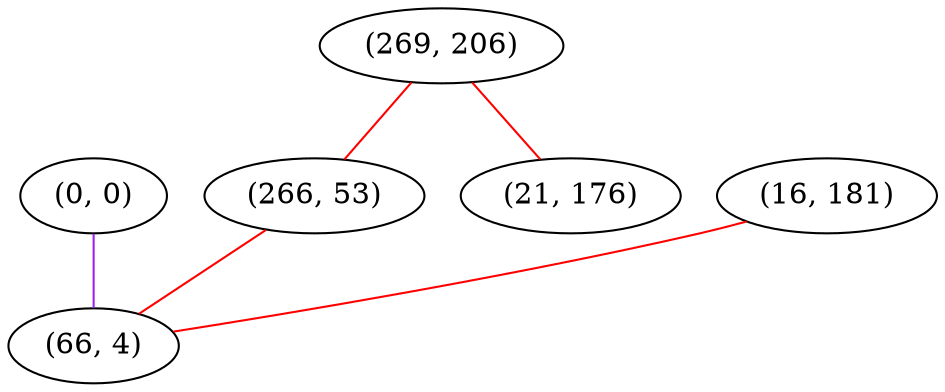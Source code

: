 graph "" {
"(0, 0)";
"(269, 206)";
"(266, 53)";
"(16, 181)";
"(21, 176)";
"(66, 4)";
"(0, 0)" -- "(66, 4)"  [color=purple, key=0, weight=4];
"(269, 206)" -- "(266, 53)"  [color=red, key=0, weight=1];
"(269, 206)" -- "(21, 176)"  [color=red, key=0, weight=1];
"(266, 53)" -- "(66, 4)"  [color=red, key=0, weight=1];
"(16, 181)" -- "(66, 4)"  [color=red, key=0, weight=1];
}
